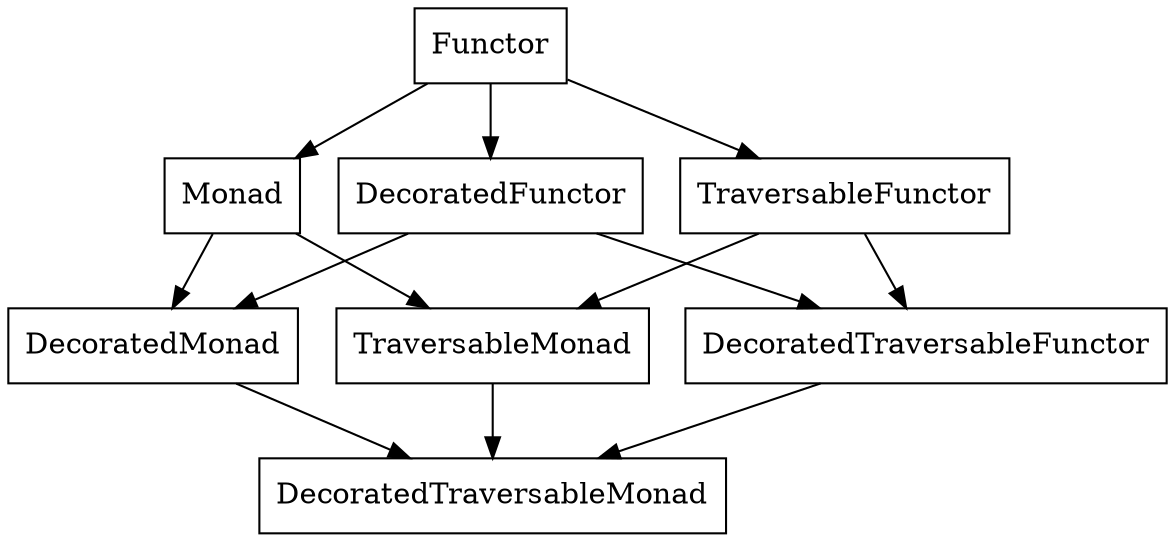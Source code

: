 digraph {
  node [shape=box];
  Functor -> Monad;
  Functor -> DecoratedFunctor;
  Functor -> TraversableFunctor;
  DecoratedFunctor -> DecoratedMonad;
  TraversableFunctor -> TraversableMonad;
  DecoratedFunctor -> DecoratedTraversableFunctor;
  TraversableFunctor -> DecoratedTraversableFunctor;
  Monad -> DecoratedMonad;
  Monad -> TraversableMonad;
  DecoratedMonad -> DecoratedTraversableMonad;
  TraversableMonad -> DecoratedTraversableMonad;
  DecoratedTraversableFunctor -> DecoratedTraversableMonad;
}
